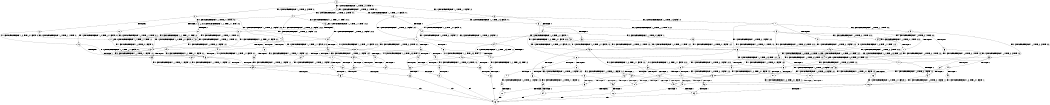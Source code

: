 digraph BCG {
size = "7, 10.5";
center = TRUE;
node [shape = circle];
0 [peripheries = 2];
0 -> 1 [label = "EX !1 !ATOMIC_EXCH_BRANCH (1, +0, TRUE, +0, 1, TRUE) !:0:"];
0 -> 2 [label = "EX !2 !ATOMIC_EXCH_BRANCH (1, +1, TRUE, +0, 3, TRUE) !:0:"];
0 -> 3 [label = "EX !0 !ATOMIC_EXCH_BRANCH (1, +1, TRUE, +1, 1, FALSE) !:0:"];
1 -> 4 [label = "EX !2 !ATOMIC_EXCH_BRANCH (1, +1, TRUE, +0, 3, TRUE) !:0:1:"];
1 -> 5 [label = "EX !0 !ATOMIC_EXCH_BRANCH (1, +1, TRUE, +1, 1, FALSE) !:0:1:"];
1 -> 1 [label = "EX !1 !ATOMIC_EXCH_BRANCH (1, +0, TRUE, +0, 1, TRUE) !:0:1:"];
2 -> 6 [label = "TERMINATE !2"];
2 -> 7 [label = "EX !1 !ATOMIC_EXCH_BRANCH (1, +0, TRUE, +0, 1, FALSE) !:0:2:"];
2 -> 8 [label = "EX !0 !ATOMIC_EXCH_BRANCH (1, +1, TRUE, +1, 1, TRUE) !:0:2:"];
3 -> 9 [label = "TERMINATE !0"];
3 -> 10 [label = "EX !1 !ATOMIC_EXCH_BRANCH (1, +0, TRUE, +0, 1, FALSE) !:0:"];
3 -> 11 [label = "EX !2 !ATOMIC_EXCH_BRANCH (1, +1, TRUE, +0, 3, FALSE) !:0:"];
4 -> 12 [label = "TERMINATE !2"];
4 -> 13 [label = "EX !0 !ATOMIC_EXCH_BRANCH (1, +1, TRUE, +1, 1, TRUE) !:0:1:2:"];
4 -> 7 [label = "EX !1 !ATOMIC_EXCH_BRANCH (1, +0, TRUE, +0, 1, FALSE) !:0:1:2:"];
5 -> 14 [label = "TERMINATE !0"];
5 -> 15 [label = "EX !2 !ATOMIC_EXCH_BRANCH (1, +1, TRUE, +0, 3, FALSE) !:0:1:"];
5 -> 10 [label = "EX !1 !ATOMIC_EXCH_BRANCH (1, +0, TRUE, +0, 1, FALSE) !:0:1:"];
6 -> 16 [label = "EX !1 !ATOMIC_EXCH_BRANCH (1, +0, TRUE, +0, 1, FALSE) !:0:"];
6 -> 17 [label = "EX !0 !ATOMIC_EXCH_BRANCH (1, +1, TRUE, +1, 1, TRUE) !:0:"];
7 -> 18 [label = "TERMINATE !1"];
7 -> 19 [label = "TERMINATE !2"];
7 -> 20 [label = "EX !0 !ATOMIC_EXCH_BRANCH (1, +1, TRUE, +1, 1, FALSE) !:0:1:2:"];
8 -> 21 [label = "TERMINATE !2"];
8 -> 22 [label = "EX !1 !ATOMIC_EXCH_BRANCH (1, +0, TRUE, +0, 1, FALSE) !:0:2:"];
8 -> 8 [label = "EX !0 !ATOMIC_EXCH_BRANCH (1, +1, TRUE, +1, 1, TRUE) !:0:2:"];
9 -> 23 [label = "EX !2 !ATOMIC_EXCH_BRANCH (1, +1, TRUE, +0, 3, FALSE) !:1:"];
9 -> 24 [label = "EX !1 !ATOMIC_EXCH_BRANCH (1, +0, TRUE, +0, 1, FALSE) !:1:"];
10 -> 25 [label = "TERMINATE !1"];
10 -> 26 [label = "TERMINATE !0"];
10 -> 20 [label = "EX !2 !ATOMIC_EXCH_BRANCH (1, +1, TRUE, +0, 3, TRUE) !:0:1:"];
11 -> 27 [label = "TERMINATE !0"];
11 -> 28 [label = "EX !1 !ATOMIC_EXCH_BRANCH (1, +0, TRUE, +0, 1, FALSE) !:0:2:"];
11 -> 29 [label = "EX !2 !ATOMIC_EXCH_BRANCH (1, +0, TRUE, +1, 1, TRUE) !:0:2:"];
12 -> 30 [label = "EX !0 !ATOMIC_EXCH_BRANCH (1, +1, TRUE, +1, 1, TRUE) !:0:1:"];
12 -> 16 [label = "EX !1 !ATOMIC_EXCH_BRANCH (1, +0, TRUE, +0, 1, FALSE) !:0:1:"];
13 -> 31 [label = "TERMINATE !2"];
13 -> 22 [label = "EX !1 !ATOMIC_EXCH_BRANCH (1, +0, TRUE, +0, 1, FALSE) !:0:1:2:"];
13 -> 13 [label = "EX !0 !ATOMIC_EXCH_BRANCH (1, +1, TRUE, +1, 1, TRUE) !:0:1:2:"];
14 -> 32 [label = "EX !2 !ATOMIC_EXCH_BRANCH (1, +1, TRUE, +0, 3, FALSE) !:1:"];
14 -> 24 [label = "EX !1 !ATOMIC_EXCH_BRANCH (1, +0, TRUE, +0, 1, FALSE) !:1:"];
15 -> 33 [label = "TERMINATE !0"];
15 -> 34 [label = "EX !2 !ATOMIC_EXCH_BRANCH (1, +0, TRUE, +1, 1, TRUE) !:0:1:2:"];
15 -> 28 [label = "EX !1 !ATOMIC_EXCH_BRANCH (1, +0, TRUE, +0, 1, FALSE) !:0:1:2:"];
16 -> 35 [label = "TERMINATE !1"];
16 -> 36 [label = "EX !0 !ATOMIC_EXCH_BRANCH (1, +1, TRUE, +1, 1, FALSE) !:0:1:"];
17 -> 37 [label = "EX !1 !ATOMIC_EXCH_BRANCH (1, +0, TRUE, +0, 1, FALSE) !:0:"];
17 -> 17 [label = "EX !0 !ATOMIC_EXCH_BRANCH (1, +1, TRUE, +1, 1, TRUE) !:0:"];
18 -> 38 [label = "TERMINATE !2"];
18 -> 39 [label = "EX !0 !ATOMIC_EXCH_BRANCH (1, +1, TRUE, +1, 1, FALSE) !:0:2:"];
19 -> 35 [label = "TERMINATE !1"];
19 -> 36 [label = "EX !0 !ATOMIC_EXCH_BRANCH (1, +1, TRUE, +1, 1, FALSE) !:0:1:"];
20 -> 40 [label = "TERMINATE !1"];
20 -> 41 [label = "TERMINATE !2"];
20 -> 42 [label = "TERMINATE !0"];
21 -> 37 [label = "EX !1 !ATOMIC_EXCH_BRANCH (1, +0, TRUE, +0, 1, FALSE) !:0:"];
21 -> 17 [label = "EX !0 !ATOMIC_EXCH_BRANCH (1, +1, TRUE, +1, 1, TRUE) !:0:"];
22 -> 43 [label = "TERMINATE !1"];
22 -> 44 [label = "TERMINATE !2"];
22 -> 20 [label = "EX !0 !ATOMIC_EXCH_BRANCH (1, +1, TRUE, +1, 1, FALSE) !:0:1:2:"];
23 -> 45 [label = "EX !1 !ATOMIC_EXCH_BRANCH (1, +0, TRUE, +0, 1, FALSE) !:1:2:"];
23 -> 46 [label = "EX !2 !ATOMIC_EXCH_BRANCH (1, +0, TRUE, +1, 1, TRUE) !:1:2:"];
24 -> 47 [label = "TERMINATE !1"];
24 -> 48 [label = "EX !2 !ATOMIC_EXCH_BRANCH (1, +1, TRUE, +0, 3, TRUE) !:1:"];
25 -> 49 [label = "TERMINATE !0"];
25 -> 39 [label = "EX !2 !ATOMIC_EXCH_BRANCH (1, +1, TRUE, +0, 3, TRUE) !:0:"];
26 -> 47 [label = "TERMINATE !1"];
26 -> 48 [label = "EX !2 !ATOMIC_EXCH_BRANCH (1, +1, TRUE, +0, 3, TRUE) !:1:"];
27 -> 45 [label = "EX !1 !ATOMIC_EXCH_BRANCH (1, +0, TRUE, +0, 1, FALSE) !:1:2:"];
27 -> 46 [label = "EX !2 !ATOMIC_EXCH_BRANCH (1, +0, TRUE, +1, 1, TRUE) !:1:2:"];
28 -> 50 [label = "TERMINATE !1"];
28 -> 51 [label = "TERMINATE !0"];
28 -> 52 [label = "EX !2 !ATOMIC_EXCH_BRANCH (1, +0, TRUE, +1, 1, FALSE) !:0:1:2:"];
29 -> 53 [label = "TERMINATE !0"];
29 -> 54 [label = "EX !1 !ATOMIC_EXCH_BRANCH (1, +0, TRUE, +0, 1, TRUE) !:0:2:"];
29 -> 55 [label = "EX !2 !ATOMIC_EXCH_BRANCH (1, +1, TRUE, +0, 3, TRUE) !:0:2:"];
30 -> 37 [label = "EX !1 !ATOMIC_EXCH_BRANCH (1, +0, TRUE, +0, 1, FALSE) !:0:1:"];
30 -> 30 [label = "EX !0 !ATOMIC_EXCH_BRANCH (1, +1, TRUE, +1, 1, TRUE) !:0:1:"];
31 -> 37 [label = "EX !1 !ATOMIC_EXCH_BRANCH (1, +0, TRUE, +0, 1, FALSE) !:0:1:"];
31 -> 30 [label = "EX !0 !ATOMIC_EXCH_BRANCH (1, +1, TRUE, +1, 1, TRUE) !:0:1:"];
32 -> 56 [label = "EX !2 !ATOMIC_EXCH_BRANCH (1, +0, TRUE, +1, 1, TRUE) !:1:2:"];
32 -> 45 [label = "EX !1 !ATOMIC_EXCH_BRANCH (1, +0, TRUE, +0, 1, FALSE) !:1:2:"];
33 -> 56 [label = "EX !2 !ATOMIC_EXCH_BRANCH (1, +0, TRUE, +1, 1, TRUE) !:1:2:"];
33 -> 45 [label = "EX !1 !ATOMIC_EXCH_BRANCH (1, +0, TRUE, +0, 1, FALSE) !:1:2:"];
34 -> 57 [label = "TERMINATE !0"];
34 -> 58 [label = "EX !2 !ATOMIC_EXCH_BRANCH (1, +1, TRUE, +0, 3, TRUE) !:0:1:2:"];
34 -> 54 [label = "EX !1 !ATOMIC_EXCH_BRANCH (1, +0, TRUE, +0, 1, TRUE) !:0:1:2:"];
35 -> 59 [label = "EX !0 !ATOMIC_EXCH_BRANCH (1, +1, TRUE, +1, 1, FALSE) !:0:"];
36 -> 60 [label = "TERMINATE !1"];
36 -> 61 [label = "TERMINATE !0"];
37 -> 62 [label = "TERMINATE !1"];
37 -> 36 [label = "EX !0 !ATOMIC_EXCH_BRANCH (1, +1, TRUE, +1, 1, FALSE) !:0:1:"];
38 -> 59 [label = "EX !0 !ATOMIC_EXCH_BRANCH (1, +1, TRUE, +1, 1, FALSE) !:0:"];
39 -> 63 [label = "TERMINATE !2"];
39 -> 64 [label = "TERMINATE !0"];
40 -> 63 [label = "TERMINATE !2"];
40 -> 64 [label = "TERMINATE !0"];
41 -> 60 [label = "TERMINATE !1"];
41 -> 61 [label = "TERMINATE !0"];
42 -> 65 [label = "TERMINATE !1"];
42 -> 66 [label = "TERMINATE !2"];
43 -> 67 [label = "TERMINATE !2"];
43 -> 39 [label = "EX !0 !ATOMIC_EXCH_BRANCH (1, +1, TRUE, +1, 1, FALSE) !:0:2:"];
44 -> 62 [label = "TERMINATE !1"];
44 -> 36 [label = "EX !0 !ATOMIC_EXCH_BRANCH (1, +1, TRUE, +1, 1, FALSE) !:0:1:"];
45 -> 68 [label = "TERMINATE !1"];
45 -> 69 [label = "EX !2 !ATOMIC_EXCH_BRANCH (1, +0, TRUE, +1, 1, FALSE) !:1:2:"];
46 -> 70 [label = "EX !1 !ATOMIC_EXCH_BRANCH (1, +0, TRUE, +0, 1, TRUE) !:1:2:"];
46 -> 71 [label = "EX !2 !ATOMIC_EXCH_BRANCH (1, +1, TRUE, +0, 3, TRUE) !:1:2:"];
47 -> 72 [label = "EX !2 !ATOMIC_EXCH_BRANCH (1, +1, TRUE, +0, 3, TRUE) !:2:"];
48 -> 65 [label = "TERMINATE !1"];
48 -> 66 [label = "TERMINATE !2"];
49 -> 73 [label = "EX !2 !ATOMIC_EXCH_BRANCH (1, +1, TRUE, +0, 3, TRUE) !:1:2:"];
50 -> 74 [label = "TERMINATE !0"];
50 -> 75 [label = "EX !2 !ATOMIC_EXCH_BRANCH (1, +0, TRUE, +1, 1, FALSE) !:0:2:"];
51 -> 68 [label = "TERMINATE !1"];
51 -> 69 [label = "EX !2 !ATOMIC_EXCH_BRANCH (1, +0, TRUE, +1, 1, FALSE) !:1:2:"];
52 -> 76 [label = "TERMINATE !1"];
52 -> 77 [label = "TERMINATE !2"];
52 -> 78 [label = "TERMINATE !0"];
53 -> 70 [label = "EX !1 !ATOMIC_EXCH_BRANCH (1, +0, TRUE, +0, 1, TRUE) !:1:2:"];
53 -> 71 [label = "EX !2 !ATOMIC_EXCH_BRANCH (1, +1, TRUE, +0, 3, TRUE) !:1:2:"];
54 -> 57 [label = "TERMINATE !0"];
54 -> 58 [label = "EX !2 !ATOMIC_EXCH_BRANCH (1, +1, TRUE, +0, 3, TRUE) !:0:1:2:"];
54 -> 54 [label = "EX !1 !ATOMIC_EXCH_BRANCH (1, +0, TRUE, +0, 1, TRUE) !:0:1:2:"];
55 -> 79 [label = "TERMINATE !2"];
55 -> 80 [label = "TERMINATE !0"];
55 -> 81 [label = "EX !1 !ATOMIC_EXCH_BRANCH (1, +0, TRUE, +0, 1, FALSE) !:0:2:"];
56 -> 82 [label = "EX !2 !ATOMIC_EXCH_BRANCH (1, +1, TRUE, +0, 3, TRUE) !:1:2:"];
56 -> 70 [label = "EX !1 !ATOMIC_EXCH_BRANCH (1, +0, TRUE, +0, 1, TRUE) !:1:2:"];
57 -> 82 [label = "EX !2 !ATOMIC_EXCH_BRANCH (1, +1, TRUE, +0, 3, TRUE) !:1:2:"];
57 -> 70 [label = "EX !1 !ATOMIC_EXCH_BRANCH (1, +0, TRUE, +0, 1, TRUE) !:1:2:"];
58 -> 83 [label = "TERMINATE !2"];
58 -> 84 [label = "TERMINATE !0"];
58 -> 81 [label = "EX !1 !ATOMIC_EXCH_BRANCH (1, +0, TRUE, +0, 1, FALSE) !:0:1:2:"];
59 -> 85 [label = "TERMINATE !0"];
60 -> 85 [label = "TERMINATE !0"];
61 -> 86 [label = "TERMINATE !1"];
62 -> 59 [label = "EX !0 !ATOMIC_EXCH_BRANCH (1, +1, TRUE, +1, 1, FALSE) !:0:"];
63 -> 85 [label = "TERMINATE !0"];
64 -> 87 [label = "TERMINATE !2"];
65 -> 88 [label = "TERMINATE !2"];
66 -> 86 [label = "TERMINATE !1"];
67 -> 59 [label = "EX !0 !ATOMIC_EXCH_BRANCH (1, +1, TRUE, +1, 1, FALSE) !:0:"];
68 -> 89 [label = "EX !2 !ATOMIC_EXCH_BRANCH (1, +0, TRUE, +1, 1, FALSE) !:2:"];
69 -> 90 [label = "TERMINATE !1"];
69 -> 91 [label = "TERMINATE !2"];
70 -> 82 [label = "EX !2 !ATOMIC_EXCH_BRANCH (1, +1, TRUE, +0, 3, TRUE) !:1:2:"];
70 -> 70 [label = "EX !1 !ATOMIC_EXCH_BRANCH (1, +0, TRUE, +0, 1, TRUE) !:1:2:"];
71 -> 92 [label = "TERMINATE !2"];
71 -> 93 [label = "EX !1 !ATOMIC_EXCH_BRANCH (1, +0, TRUE, +0, 1, FALSE) !:1:2:"];
72 -> 88 [label = "TERMINATE !2"];
73 -> 87 [label = "TERMINATE !2"];
74 -> 94 [label = "EX !2 !ATOMIC_EXCH_BRANCH (1, +0, TRUE, +1, 1, FALSE) !:1:2:"];
75 -> 95 [label = "TERMINATE !2"];
75 -> 96 [label = "TERMINATE !0"];
76 -> 95 [label = "TERMINATE !2"];
76 -> 96 [label = "TERMINATE !0"];
77 -> 97 [label = "TERMINATE !1"];
77 -> 98 [label = "TERMINATE !0"];
78 -> 90 [label = "TERMINATE !1"];
78 -> 91 [label = "TERMINATE !2"];
79 -> 99 [label = "TERMINATE !0"];
79 -> 100 [label = "EX !1 !ATOMIC_EXCH_BRANCH (1, +0, TRUE, +0, 1, FALSE) !:0:"];
80 -> 92 [label = "TERMINATE !2"];
80 -> 93 [label = "EX !1 !ATOMIC_EXCH_BRANCH (1, +0, TRUE, +0, 1, FALSE) !:1:2:"];
81 -> 76 [label = "TERMINATE !1"];
81 -> 77 [label = "TERMINATE !2"];
81 -> 78 [label = "TERMINATE !0"];
82 -> 101 [label = "TERMINATE !2"];
82 -> 93 [label = "EX !1 !ATOMIC_EXCH_BRANCH (1, +0, TRUE, +0, 1, FALSE) !:1:2:"];
83 -> 102 [label = "TERMINATE !0"];
83 -> 100 [label = "EX !1 !ATOMIC_EXCH_BRANCH (1, +0, TRUE, +0, 1, FALSE) !:0:1:"];
84 -> 101 [label = "TERMINATE !2"];
84 -> 93 [label = "EX !1 !ATOMIC_EXCH_BRANCH (1, +0, TRUE, +0, 1, FALSE) !:1:2:"];
85 -> 103 [label = "exit"];
86 -> 103 [label = "exit"];
87 -> 103 [label = "exit"];
88 -> 103 [label = "exit"];
89 -> 104 [label = "TERMINATE !2"];
90 -> 104 [label = "TERMINATE !2"];
91 -> 105 [label = "TERMINATE !1"];
92 -> 106 [label = "EX !1 !ATOMIC_EXCH_BRANCH (1, +0, TRUE, +0, 1, FALSE) !:1:"];
93 -> 90 [label = "TERMINATE !1"];
93 -> 91 [label = "TERMINATE !2"];
94 -> 107 [label = "TERMINATE !2"];
95 -> 108 [label = "TERMINATE !0"];
96 -> 107 [label = "TERMINATE !2"];
97 -> 108 [label = "TERMINATE !0"];
98 -> 105 [label = "TERMINATE !1"];
99 -> 106 [label = "EX !1 !ATOMIC_EXCH_BRANCH (1, +0, TRUE, +0, 1, FALSE) !:1:"];
100 -> 97 [label = "TERMINATE !1"];
100 -> 98 [label = "TERMINATE !0"];
101 -> 106 [label = "EX !1 !ATOMIC_EXCH_BRANCH (1, +0, TRUE, +0, 1, FALSE) !:1:"];
102 -> 106 [label = "EX !1 !ATOMIC_EXCH_BRANCH (1, +0, TRUE, +0, 1, FALSE) !:1:"];
104 -> 103 [label = "exit"];
105 -> 103 [label = "exit"];
106 -> 105 [label = "TERMINATE !1"];
107 -> 103 [label = "exit"];
108 -> 103 [label = "exit"];
}
